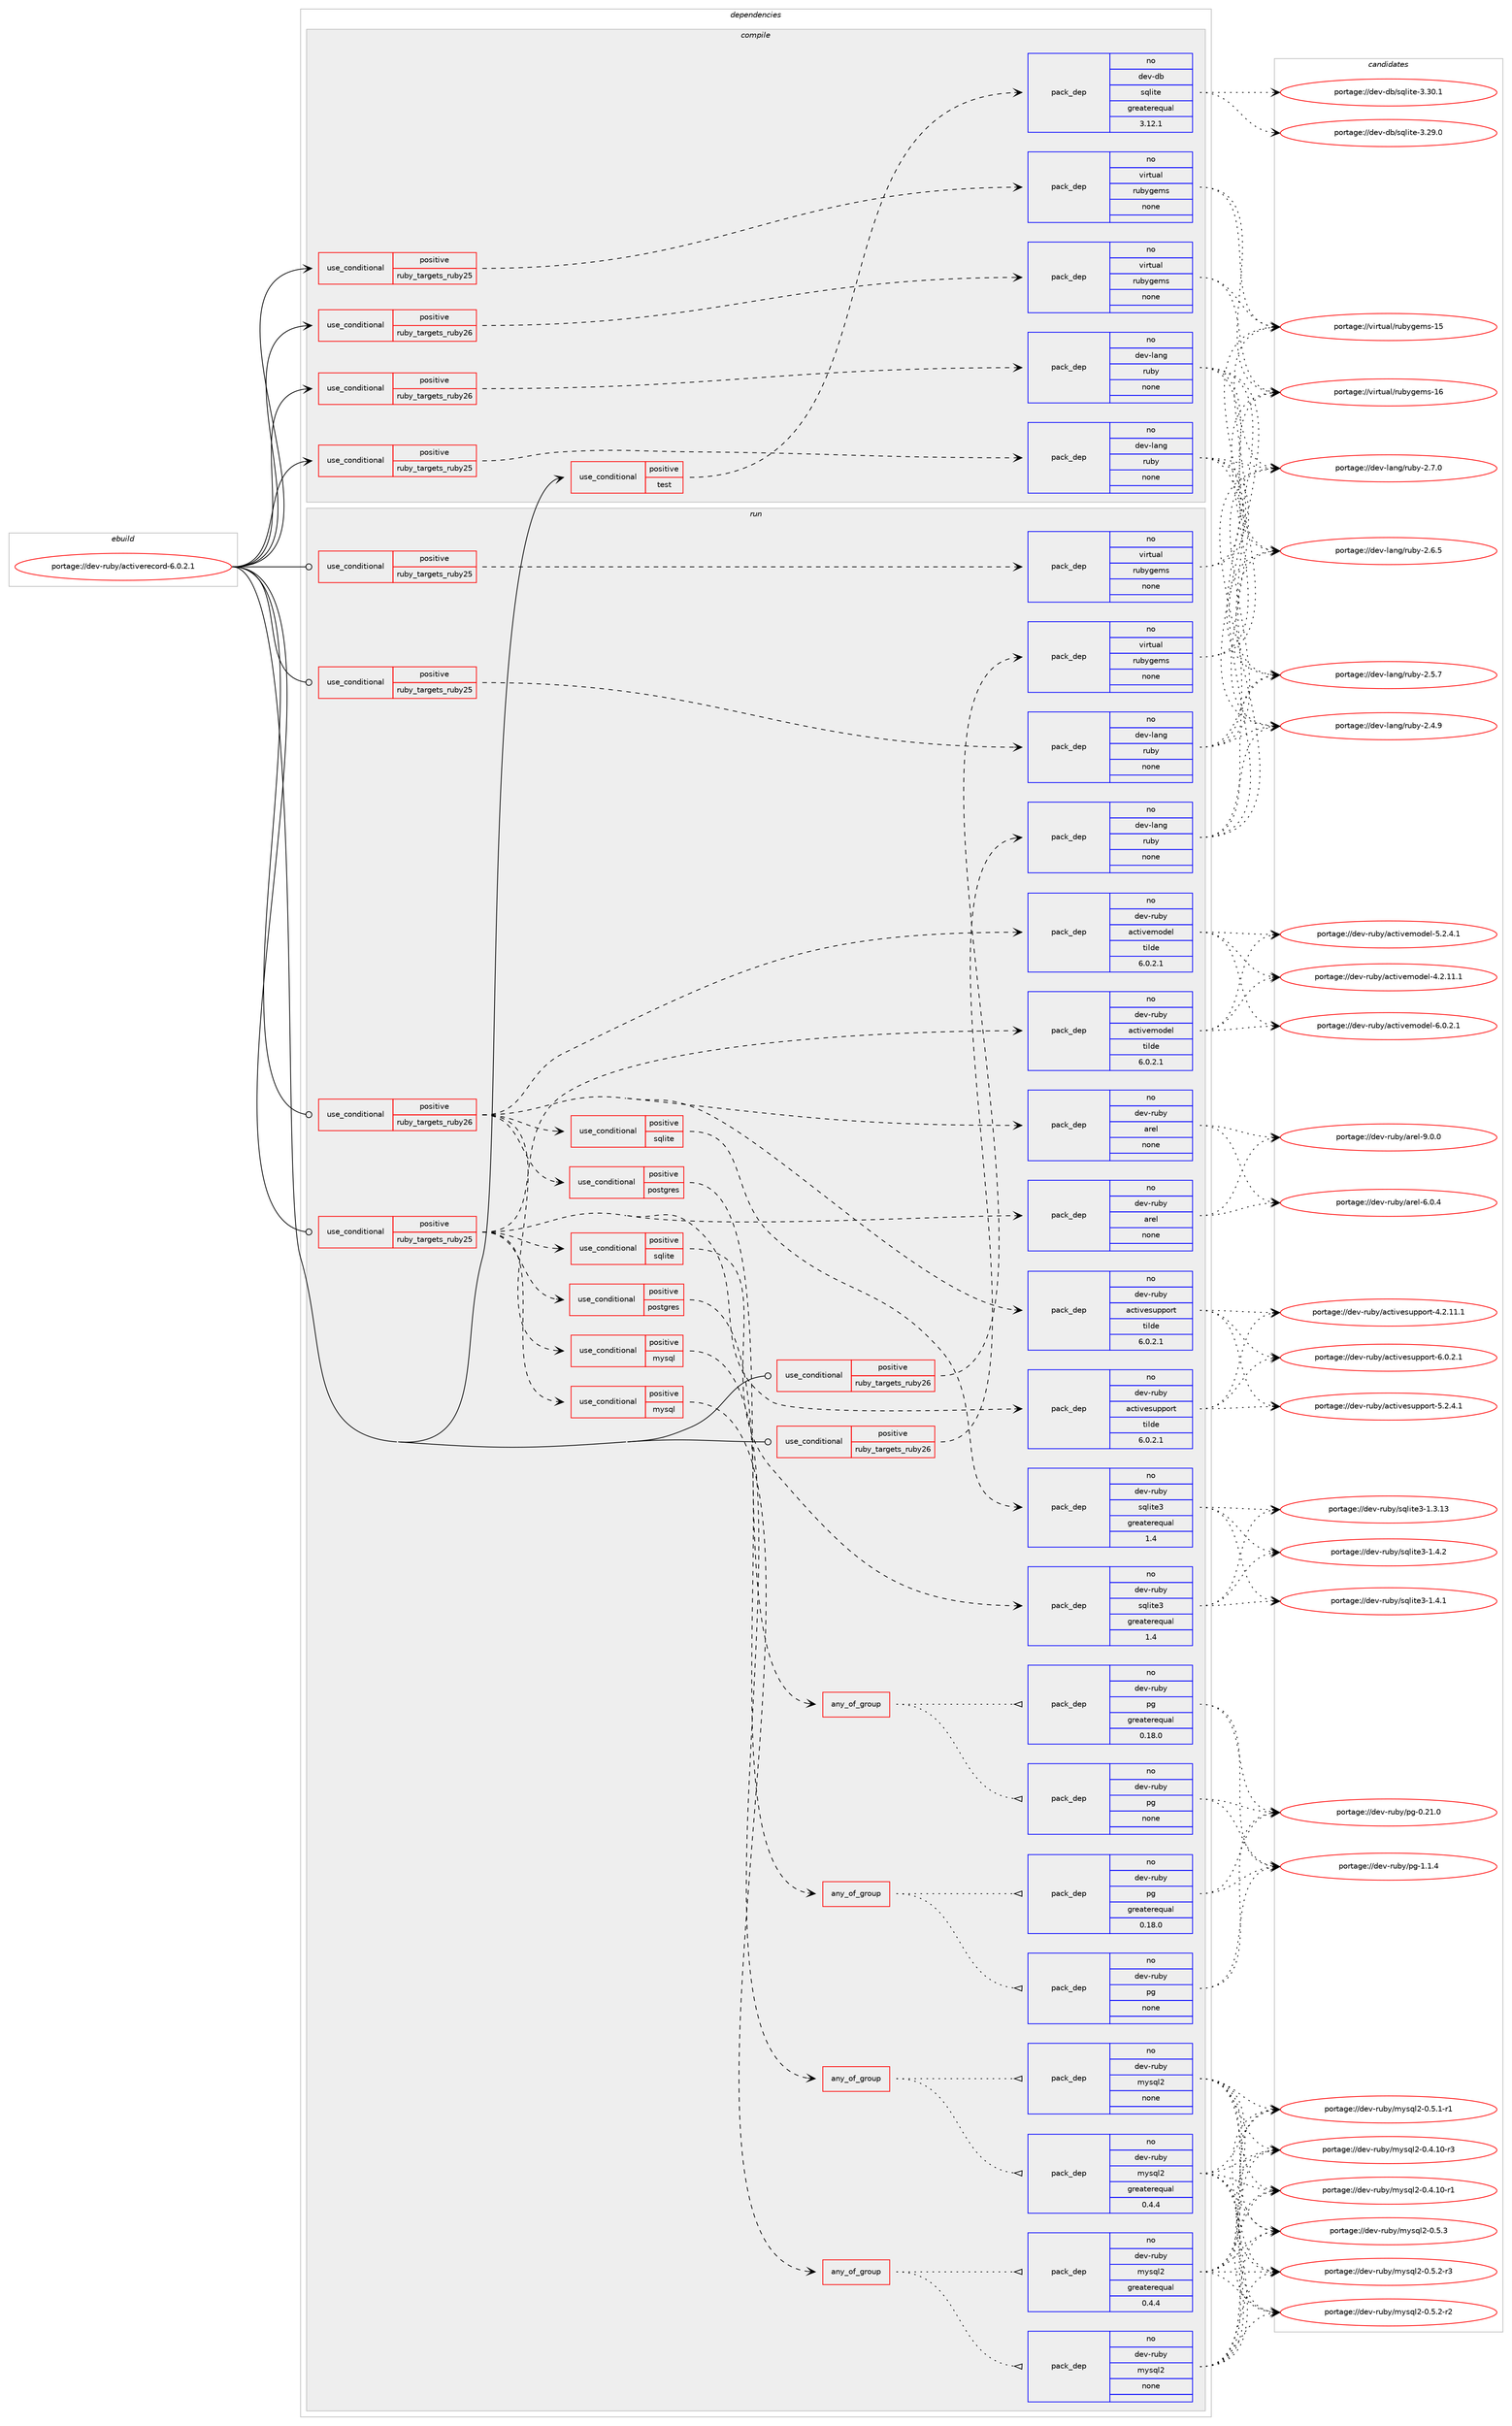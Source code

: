 digraph prolog {

# *************
# Graph options
# *************

newrank=true;
concentrate=true;
compound=true;
graph [rankdir=LR,fontname=Helvetica,fontsize=10,ranksep=1.5];#, ranksep=2.5, nodesep=0.2];
edge  [arrowhead=vee];
node  [fontname=Helvetica,fontsize=10];

# **********
# The ebuild
# **********

subgraph cluster_leftcol {
color=gray;
label=<<i>ebuild</i>>;
id [label="portage://dev-ruby/activerecord-6.0.2.1", color=red, width=4, href="../dev-ruby/activerecord-6.0.2.1.svg"];
}

# ****************
# The dependencies
# ****************

subgraph cluster_midcol {
color=gray;
label=<<i>dependencies</i>>;
subgraph cluster_compile {
fillcolor="#eeeeee";
style=filled;
label=<<i>compile</i>>;
subgraph cond94423 {
dependency370006 [label=<<TABLE BORDER="0" CELLBORDER="1" CELLSPACING="0" CELLPADDING="4"><TR><TD ROWSPAN="3" CELLPADDING="10">use_conditional</TD></TR><TR><TD>positive</TD></TR><TR><TD>ruby_targets_ruby25</TD></TR></TABLE>>, shape=none, color=red];
subgraph pack270750 {
dependency370007 [label=<<TABLE BORDER="0" CELLBORDER="1" CELLSPACING="0" CELLPADDING="4" WIDTH="220"><TR><TD ROWSPAN="6" CELLPADDING="30">pack_dep</TD></TR><TR><TD WIDTH="110">no</TD></TR><TR><TD>dev-lang</TD></TR><TR><TD>ruby</TD></TR><TR><TD>none</TD></TR><TR><TD></TD></TR></TABLE>>, shape=none, color=blue];
}
dependency370006:e -> dependency370007:w [weight=20,style="dashed",arrowhead="vee"];
}
id:e -> dependency370006:w [weight=20,style="solid",arrowhead="vee"];
subgraph cond94424 {
dependency370008 [label=<<TABLE BORDER="0" CELLBORDER="1" CELLSPACING="0" CELLPADDING="4"><TR><TD ROWSPAN="3" CELLPADDING="10">use_conditional</TD></TR><TR><TD>positive</TD></TR><TR><TD>ruby_targets_ruby25</TD></TR></TABLE>>, shape=none, color=red];
subgraph pack270751 {
dependency370009 [label=<<TABLE BORDER="0" CELLBORDER="1" CELLSPACING="0" CELLPADDING="4" WIDTH="220"><TR><TD ROWSPAN="6" CELLPADDING="30">pack_dep</TD></TR><TR><TD WIDTH="110">no</TD></TR><TR><TD>virtual</TD></TR><TR><TD>rubygems</TD></TR><TR><TD>none</TD></TR><TR><TD></TD></TR></TABLE>>, shape=none, color=blue];
}
dependency370008:e -> dependency370009:w [weight=20,style="dashed",arrowhead="vee"];
}
id:e -> dependency370008:w [weight=20,style="solid",arrowhead="vee"];
subgraph cond94425 {
dependency370010 [label=<<TABLE BORDER="0" CELLBORDER="1" CELLSPACING="0" CELLPADDING="4"><TR><TD ROWSPAN="3" CELLPADDING="10">use_conditional</TD></TR><TR><TD>positive</TD></TR><TR><TD>ruby_targets_ruby26</TD></TR></TABLE>>, shape=none, color=red];
subgraph pack270752 {
dependency370011 [label=<<TABLE BORDER="0" CELLBORDER="1" CELLSPACING="0" CELLPADDING="4" WIDTH="220"><TR><TD ROWSPAN="6" CELLPADDING="30">pack_dep</TD></TR><TR><TD WIDTH="110">no</TD></TR><TR><TD>dev-lang</TD></TR><TR><TD>ruby</TD></TR><TR><TD>none</TD></TR><TR><TD></TD></TR></TABLE>>, shape=none, color=blue];
}
dependency370010:e -> dependency370011:w [weight=20,style="dashed",arrowhead="vee"];
}
id:e -> dependency370010:w [weight=20,style="solid",arrowhead="vee"];
subgraph cond94426 {
dependency370012 [label=<<TABLE BORDER="0" CELLBORDER="1" CELLSPACING="0" CELLPADDING="4"><TR><TD ROWSPAN="3" CELLPADDING="10">use_conditional</TD></TR><TR><TD>positive</TD></TR><TR><TD>ruby_targets_ruby26</TD></TR></TABLE>>, shape=none, color=red];
subgraph pack270753 {
dependency370013 [label=<<TABLE BORDER="0" CELLBORDER="1" CELLSPACING="0" CELLPADDING="4" WIDTH="220"><TR><TD ROWSPAN="6" CELLPADDING="30">pack_dep</TD></TR><TR><TD WIDTH="110">no</TD></TR><TR><TD>virtual</TD></TR><TR><TD>rubygems</TD></TR><TR><TD>none</TD></TR><TR><TD></TD></TR></TABLE>>, shape=none, color=blue];
}
dependency370012:e -> dependency370013:w [weight=20,style="dashed",arrowhead="vee"];
}
id:e -> dependency370012:w [weight=20,style="solid",arrowhead="vee"];
subgraph cond94427 {
dependency370014 [label=<<TABLE BORDER="0" CELLBORDER="1" CELLSPACING="0" CELLPADDING="4"><TR><TD ROWSPAN="3" CELLPADDING="10">use_conditional</TD></TR><TR><TD>positive</TD></TR><TR><TD>test</TD></TR></TABLE>>, shape=none, color=red];
subgraph pack270754 {
dependency370015 [label=<<TABLE BORDER="0" CELLBORDER="1" CELLSPACING="0" CELLPADDING="4" WIDTH="220"><TR><TD ROWSPAN="6" CELLPADDING="30">pack_dep</TD></TR><TR><TD WIDTH="110">no</TD></TR><TR><TD>dev-db</TD></TR><TR><TD>sqlite</TD></TR><TR><TD>greaterequal</TD></TR><TR><TD>3.12.1</TD></TR></TABLE>>, shape=none, color=blue];
}
dependency370014:e -> dependency370015:w [weight=20,style="dashed",arrowhead="vee"];
}
id:e -> dependency370014:w [weight=20,style="solid",arrowhead="vee"];
}
subgraph cluster_compileandrun {
fillcolor="#eeeeee";
style=filled;
label=<<i>compile and run</i>>;
}
subgraph cluster_run {
fillcolor="#eeeeee";
style=filled;
label=<<i>run</i>>;
subgraph cond94428 {
dependency370016 [label=<<TABLE BORDER="0" CELLBORDER="1" CELLSPACING="0" CELLPADDING="4"><TR><TD ROWSPAN="3" CELLPADDING="10">use_conditional</TD></TR><TR><TD>positive</TD></TR><TR><TD>ruby_targets_ruby25</TD></TR></TABLE>>, shape=none, color=red];
subgraph pack270755 {
dependency370017 [label=<<TABLE BORDER="0" CELLBORDER="1" CELLSPACING="0" CELLPADDING="4" WIDTH="220"><TR><TD ROWSPAN="6" CELLPADDING="30">pack_dep</TD></TR><TR><TD WIDTH="110">no</TD></TR><TR><TD>dev-lang</TD></TR><TR><TD>ruby</TD></TR><TR><TD>none</TD></TR><TR><TD></TD></TR></TABLE>>, shape=none, color=blue];
}
dependency370016:e -> dependency370017:w [weight=20,style="dashed",arrowhead="vee"];
}
id:e -> dependency370016:w [weight=20,style="solid",arrowhead="odot"];
subgraph cond94429 {
dependency370018 [label=<<TABLE BORDER="0" CELLBORDER="1" CELLSPACING="0" CELLPADDING="4"><TR><TD ROWSPAN="3" CELLPADDING="10">use_conditional</TD></TR><TR><TD>positive</TD></TR><TR><TD>ruby_targets_ruby25</TD></TR></TABLE>>, shape=none, color=red];
subgraph pack270756 {
dependency370019 [label=<<TABLE BORDER="0" CELLBORDER="1" CELLSPACING="0" CELLPADDING="4" WIDTH="220"><TR><TD ROWSPAN="6" CELLPADDING="30">pack_dep</TD></TR><TR><TD WIDTH="110">no</TD></TR><TR><TD>dev-ruby</TD></TR><TR><TD>activesupport</TD></TR><TR><TD>tilde</TD></TR><TR><TD>6.0.2.1</TD></TR></TABLE>>, shape=none, color=blue];
}
dependency370018:e -> dependency370019:w [weight=20,style="dashed",arrowhead="vee"];
subgraph pack270757 {
dependency370020 [label=<<TABLE BORDER="0" CELLBORDER="1" CELLSPACING="0" CELLPADDING="4" WIDTH="220"><TR><TD ROWSPAN="6" CELLPADDING="30">pack_dep</TD></TR><TR><TD WIDTH="110">no</TD></TR><TR><TD>dev-ruby</TD></TR><TR><TD>activemodel</TD></TR><TR><TD>tilde</TD></TR><TR><TD>6.0.2.1</TD></TR></TABLE>>, shape=none, color=blue];
}
dependency370018:e -> dependency370020:w [weight=20,style="dashed",arrowhead="vee"];
subgraph pack270758 {
dependency370021 [label=<<TABLE BORDER="0" CELLBORDER="1" CELLSPACING="0" CELLPADDING="4" WIDTH="220"><TR><TD ROWSPAN="6" CELLPADDING="30">pack_dep</TD></TR><TR><TD WIDTH="110">no</TD></TR><TR><TD>dev-ruby</TD></TR><TR><TD>arel</TD></TR><TR><TD>none</TD></TR><TR><TD></TD></TR></TABLE>>, shape=none, color=blue];
}
dependency370018:e -> dependency370021:w [weight=20,style="dashed",arrowhead="vee"];
subgraph cond94430 {
dependency370022 [label=<<TABLE BORDER="0" CELLBORDER="1" CELLSPACING="0" CELLPADDING="4"><TR><TD ROWSPAN="3" CELLPADDING="10">use_conditional</TD></TR><TR><TD>positive</TD></TR><TR><TD>sqlite</TD></TR></TABLE>>, shape=none, color=red];
subgraph pack270759 {
dependency370023 [label=<<TABLE BORDER="0" CELLBORDER="1" CELLSPACING="0" CELLPADDING="4" WIDTH="220"><TR><TD ROWSPAN="6" CELLPADDING="30">pack_dep</TD></TR><TR><TD WIDTH="110">no</TD></TR><TR><TD>dev-ruby</TD></TR><TR><TD>sqlite3</TD></TR><TR><TD>greaterequal</TD></TR><TR><TD>1.4</TD></TR></TABLE>>, shape=none, color=blue];
}
dependency370022:e -> dependency370023:w [weight=20,style="dashed",arrowhead="vee"];
}
dependency370018:e -> dependency370022:w [weight=20,style="dashed",arrowhead="vee"];
subgraph cond94431 {
dependency370024 [label=<<TABLE BORDER="0" CELLBORDER="1" CELLSPACING="0" CELLPADDING="4"><TR><TD ROWSPAN="3" CELLPADDING="10">use_conditional</TD></TR><TR><TD>positive</TD></TR><TR><TD>mysql</TD></TR></TABLE>>, shape=none, color=red];
subgraph any4629 {
dependency370025 [label=<<TABLE BORDER="0" CELLBORDER="1" CELLSPACING="0" CELLPADDING="4"><TR><TD CELLPADDING="10">any_of_group</TD></TR></TABLE>>, shape=none, color=red];subgraph pack270760 {
dependency370026 [label=<<TABLE BORDER="0" CELLBORDER="1" CELLSPACING="0" CELLPADDING="4" WIDTH="220"><TR><TD ROWSPAN="6" CELLPADDING="30">pack_dep</TD></TR><TR><TD WIDTH="110">no</TD></TR><TR><TD>dev-ruby</TD></TR><TR><TD>mysql2</TD></TR><TR><TD>none</TD></TR><TR><TD></TD></TR></TABLE>>, shape=none, color=blue];
}
dependency370025:e -> dependency370026:w [weight=20,style="dotted",arrowhead="oinv"];
subgraph pack270761 {
dependency370027 [label=<<TABLE BORDER="0" CELLBORDER="1" CELLSPACING="0" CELLPADDING="4" WIDTH="220"><TR><TD ROWSPAN="6" CELLPADDING="30">pack_dep</TD></TR><TR><TD WIDTH="110">no</TD></TR><TR><TD>dev-ruby</TD></TR><TR><TD>mysql2</TD></TR><TR><TD>greaterequal</TD></TR><TR><TD>0.4.4</TD></TR></TABLE>>, shape=none, color=blue];
}
dependency370025:e -> dependency370027:w [weight=20,style="dotted",arrowhead="oinv"];
}
dependency370024:e -> dependency370025:w [weight=20,style="dashed",arrowhead="vee"];
}
dependency370018:e -> dependency370024:w [weight=20,style="dashed",arrowhead="vee"];
subgraph cond94432 {
dependency370028 [label=<<TABLE BORDER="0" CELLBORDER="1" CELLSPACING="0" CELLPADDING="4"><TR><TD ROWSPAN="3" CELLPADDING="10">use_conditional</TD></TR><TR><TD>positive</TD></TR><TR><TD>postgres</TD></TR></TABLE>>, shape=none, color=red];
subgraph any4630 {
dependency370029 [label=<<TABLE BORDER="0" CELLBORDER="1" CELLSPACING="0" CELLPADDING="4"><TR><TD CELLPADDING="10">any_of_group</TD></TR></TABLE>>, shape=none, color=red];subgraph pack270762 {
dependency370030 [label=<<TABLE BORDER="0" CELLBORDER="1" CELLSPACING="0" CELLPADDING="4" WIDTH="220"><TR><TD ROWSPAN="6" CELLPADDING="30">pack_dep</TD></TR><TR><TD WIDTH="110">no</TD></TR><TR><TD>dev-ruby</TD></TR><TR><TD>pg</TD></TR><TR><TD>none</TD></TR><TR><TD></TD></TR></TABLE>>, shape=none, color=blue];
}
dependency370029:e -> dependency370030:w [weight=20,style="dotted",arrowhead="oinv"];
subgraph pack270763 {
dependency370031 [label=<<TABLE BORDER="0" CELLBORDER="1" CELLSPACING="0" CELLPADDING="4" WIDTH="220"><TR><TD ROWSPAN="6" CELLPADDING="30">pack_dep</TD></TR><TR><TD WIDTH="110">no</TD></TR><TR><TD>dev-ruby</TD></TR><TR><TD>pg</TD></TR><TR><TD>greaterequal</TD></TR><TR><TD>0.18.0</TD></TR></TABLE>>, shape=none, color=blue];
}
dependency370029:e -> dependency370031:w [weight=20,style="dotted",arrowhead="oinv"];
}
dependency370028:e -> dependency370029:w [weight=20,style="dashed",arrowhead="vee"];
}
dependency370018:e -> dependency370028:w [weight=20,style="dashed",arrowhead="vee"];
}
id:e -> dependency370018:w [weight=20,style="solid",arrowhead="odot"];
subgraph cond94433 {
dependency370032 [label=<<TABLE BORDER="0" CELLBORDER="1" CELLSPACING="0" CELLPADDING="4"><TR><TD ROWSPAN="3" CELLPADDING="10">use_conditional</TD></TR><TR><TD>positive</TD></TR><TR><TD>ruby_targets_ruby25</TD></TR></TABLE>>, shape=none, color=red];
subgraph pack270764 {
dependency370033 [label=<<TABLE BORDER="0" CELLBORDER="1" CELLSPACING="0" CELLPADDING="4" WIDTH="220"><TR><TD ROWSPAN="6" CELLPADDING="30">pack_dep</TD></TR><TR><TD WIDTH="110">no</TD></TR><TR><TD>virtual</TD></TR><TR><TD>rubygems</TD></TR><TR><TD>none</TD></TR><TR><TD></TD></TR></TABLE>>, shape=none, color=blue];
}
dependency370032:e -> dependency370033:w [weight=20,style="dashed",arrowhead="vee"];
}
id:e -> dependency370032:w [weight=20,style="solid",arrowhead="odot"];
subgraph cond94434 {
dependency370034 [label=<<TABLE BORDER="0" CELLBORDER="1" CELLSPACING="0" CELLPADDING="4"><TR><TD ROWSPAN="3" CELLPADDING="10">use_conditional</TD></TR><TR><TD>positive</TD></TR><TR><TD>ruby_targets_ruby26</TD></TR></TABLE>>, shape=none, color=red];
subgraph pack270765 {
dependency370035 [label=<<TABLE BORDER="0" CELLBORDER="1" CELLSPACING="0" CELLPADDING="4" WIDTH="220"><TR><TD ROWSPAN="6" CELLPADDING="30">pack_dep</TD></TR><TR><TD WIDTH="110">no</TD></TR><TR><TD>dev-lang</TD></TR><TR><TD>ruby</TD></TR><TR><TD>none</TD></TR><TR><TD></TD></TR></TABLE>>, shape=none, color=blue];
}
dependency370034:e -> dependency370035:w [weight=20,style="dashed",arrowhead="vee"];
}
id:e -> dependency370034:w [weight=20,style="solid",arrowhead="odot"];
subgraph cond94435 {
dependency370036 [label=<<TABLE BORDER="0" CELLBORDER="1" CELLSPACING="0" CELLPADDING="4"><TR><TD ROWSPAN="3" CELLPADDING="10">use_conditional</TD></TR><TR><TD>positive</TD></TR><TR><TD>ruby_targets_ruby26</TD></TR></TABLE>>, shape=none, color=red];
subgraph pack270766 {
dependency370037 [label=<<TABLE BORDER="0" CELLBORDER="1" CELLSPACING="0" CELLPADDING="4" WIDTH="220"><TR><TD ROWSPAN="6" CELLPADDING="30">pack_dep</TD></TR><TR><TD WIDTH="110">no</TD></TR><TR><TD>dev-ruby</TD></TR><TR><TD>activesupport</TD></TR><TR><TD>tilde</TD></TR><TR><TD>6.0.2.1</TD></TR></TABLE>>, shape=none, color=blue];
}
dependency370036:e -> dependency370037:w [weight=20,style="dashed",arrowhead="vee"];
subgraph pack270767 {
dependency370038 [label=<<TABLE BORDER="0" CELLBORDER="1" CELLSPACING="0" CELLPADDING="4" WIDTH="220"><TR><TD ROWSPAN="6" CELLPADDING="30">pack_dep</TD></TR><TR><TD WIDTH="110">no</TD></TR><TR><TD>dev-ruby</TD></TR><TR><TD>activemodel</TD></TR><TR><TD>tilde</TD></TR><TR><TD>6.0.2.1</TD></TR></TABLE>>, shape=none, color=blue];
}
dependency370036:e -> dependency370038:w [weight=20,style="dashed",arrowhead="vee"];
subgraph pack270768 {
dependency370039 [label=<<TABLE BORDER="0" CELLBORDER="1" CELLSPACING="0" CELLPADDING="4" WIDTH="220"><TR><TD ROWSPAN="6" CELLPADDING="30">pack_dep</TD></TR><TR><TD WIDTH="110">no</TD></TR><TR><TD>dev-ruby</TD></TR><TR><TD>arel</TD></TR><TR><TD>none</TD></TR><TR><TD></TD></TR></TABLE>>, shape=none, color=blue];
}
dependency370036:e -> dependency370039:w [weight=20,style="dashed",arrowhead="vee"];
subgraph cond94436 {
dependency370040 [label=<<TABLE BORDER="0" CELLBORDER="1" CELLSPACING="0" CELLPADDING="4"><TR><TD ROWSPAN="3" CELLPADDING="10">use_conditional</TD></TR><TR><TD>positive</TD></TR><TR><TD>sqlite</TD></TR></TABLE>>, shape=none, color=red];
subgraph pack270769 {
dependency370041 [label=<<TABLE BORDER="0" CELLBORDER="1" CELLSPACING="0" CELLPADDING="4" WIDTH="220"><TR><TD ROWSPAN="6" CELLPADDING="30">pack_dep</TD></TR><TR><TD WIDTH="110">no</TD></TR><TR><TD>dev-ruby</TD></TR><TR><TD>sqlite3</TD></TR><TR><TD>greaterequal</TD></TR><TR><TD>1.4</TD></TR></TABLE>>, shape=none, color=blue];
}
dependency370040:e -> dependency370041:w [weight=20,style="dashed",arrowhead="vee"];
}
dependency370036:e -> dependency370040:w [weight=20,style="dashed",arrowhead="vee"];
subgraph cond94437 {
dependency370042 [label=<<TABLE BORDER="0" CELLBORDER="1" CELLSPACING="0" CELLPADDING="4"><TR><TD ROWSPAN="3" CELLPADDING="10">use_conditional</TD></TR><TR><TD>positive</TD></TR><TR><TD>mysql</TD></TR></TABLE>>, shape=none, color=red];
subgraph any4631 {
dependency370043 [label=<<TABLE BORDER="0" CELLBORDER="1" CELLSPACING="0" CELLPADDING="4"><TR><TD CELLPADDING="10">any_of_group</TD></TR></TABLE>>, shape=none, color=red];subgraph pack270770 {
dependency370044 [label=<<TABLE BORDER="0" CELLBORDER="1" CELLSPACING="0" CELLPADDING="4" WIDTH="220"><TR><TD ROWSPAN="6" CELLPADDING="30">pack_dep</TD></TR><TR><TD WIDTH="110">no</TD></TR><TR><TD>dev-ruby</TD></TR><TR><TD>mysql2</TD></TR><TR><TD>none</TD></TR><TR><TD></TD></TR></TABLE>>, shape=none, color=blue];
}
dependency370043:e -> dependency370044:w [weight=20,style="dotted",arrowhead="oinv"];
subgraph pack270771 {
dependency370045 [label=<<TABLE BORDER="0" CELLBORDER="1" CELLSPACING="0" CELLPADDING="4" WIDTH="220"><TR><TD ROWSPAN="6" CELLPADDING="30">pack_dep</TD></TR><TR><TD WIDTH="110">no</TD></TR><TR><TD>dev-ruby</TD></TR><TR><TD>mysql2</TD></TR><TR><TD>greaterequal</TD></TR><TR><TD>0.4.4</TD></TR></TABLE>>, shape=none, color=blue];
}
dependency370043:e -> dependency370045:w [weight=20,style="dotted",arrowhead="oinv"];
}
dependency370042:e -> dependency370043:w [weight=20,style="dashed",arrowhead="vee"];
}
dependency370036:e -> dependency370042:w [weight=20,style="dashed",arrowhead="vee"];
subgraph cond94438 {
dependency370046 [label=<<TABLE BORDER="0" CELLBORDER="1" CELLSPACING="0" CELLPADDING="4"><TR><TD ROWSPAN="3" CELLPADDING="10">use_conditional</TD></TR><TR><TD>positive</TD></TR><TR><TD>postgres</TD></TR></TABLE>>, shape=none, color=red];
subgraph any4632 {
dependency370047 [label=<<TABLE BORDER="0" CELLBORDER="1" CELLSPACING="0" CELLPADDING="4"><TR><TD CELLPADDING="10">any_of_group</TD></TR></TABLE>>, shape=none, color=red];subgraph pack270772 {
dependency370048 [label=<<TABLE BORDER="0" CELLBORDER="1" CELLSPACING="0" CELLPADDING="4" WIDTH="220"><TR><TD ROWSPAN="6" CELLPADDING="30">pack_dep</TD></TR><TR><TD WIDTH="110">no</TD></TR><TR><TD>dev-ruby</TD></TR><TR><TD>pg</TD></TR><TR><TD>none</TD></TR><TR><TD></TD></TR></TABLE>>, shape=none, color=blue];
}
dependency370047:e -> dependency370048:w [weight=20,style="dotted",arrowhead="oinv"];
subgraph pack270773 {
dependency370049 [label=<<TABLE BORDER="0" CELLBORDER="1" CELLSPACING="0" CELLPADDING="4" WIDTH="220"><TR><TD ROWSPAN="6" CELLPADDING="30">pack_dep</TD></TR><TR><TD WIDTH="110">no</TD></TR><TR><TD>dev-ruby</TD></TR><TR><TD>pg</TD></TR><TR><TD>greaterequal</TD></TR><TR><TD>0.18.0</TD></TR></TABLE>>, shape=none, color=blue];
}
dependency370047:e -> dependency370049:w [weight=20,style="dotted",arrowhead="oinv"];
}
dependency370046:e -> dependency370047:w [weight=20,style="dashed",arrowhead="vee"];
}
dependency370036:e -> dependency370046:w [weight=20,style="dashed",arrowhead="vee"];
}
id:e -> dependency370036:w [weight=20,style="solid",arrowhead="odot"];
subgraph cond94439 {
dependency370050 [label=<<TABLE BORDER="0" CELLBORDER="1" CELLSPACING="0" CELLPADDING="4"><TR><TD ROWSPAN="3" CELLPADDING="10">use_conditional</TD></TR><TR><TD>positive</TD></TR><TR><TD>ruby_targets_ruby26</TD></TR></TABLE>>, shape=none, color=red];
subgraph pack270774 {
dependency370051 [label=<<TABLE BORDER="0" CELLBORDER="1" CELLSPACING="0" CELLPADDING="4" WIDTH="220"><TR><TD ROWSPAN="6" CELLPADDING="30">pack_dep</TD></TR><TR><TD WIDTH="110">no</TD></TR><TR><TD>virtual</TD></TR><TR><TD>rubygems</TD></TR><TR><TD>none</TD></TR><TR><TD></TD></TR></TABLE>>, shape=none, color=blue];
}
dependency370050:e -> dependency370051:w [weight=20,style="dashed",arrowhead="vee"];
}
id:e -> dependency370050:w [weight=20,style="solid",arrowhead="odot"];
}
}

# **************
# The candidates
# **************

subgraph cluster_choices {
rank=same;
color=gray;
label=<<i>candidates</i>>;

subgraph choice270750 {
color=black;
nodesep=1;
choice10010111845108971101034711411798121455046554648 [label="portage://dev-lang/ruby-2.7.0", color=red, width=4,href="../dev-lang/ruby-2.7.0.svg"];
choice10010111845108971101034711411798121455046544653 [label="portage://dev-lang/ruby-2.6.5", color=red, width=4,href="../dev-lang/ruby-2.6.5.svg"];
choice10010111845108971101034711411798121455046534655 [label="portage://dev-lang/ruby-2.5.7", color=red, width=4,href="../dev-lang/ruby-2.5.7.svg"];
choice10010111845108971101034711411798121455046524657 [label="portage://dev-lang/ruby-2.4.9", color=red, width=4,href="../dev-lang/ruby-2.4.9.svg"];
dependency370007:e -> choice10010111845108971101034711411798121455046554648:w [style=dotted,weight="100"];
dependency370007:e -> choice10010111845108971101034711411798121455046544653:w [style=dotted,weight="100"];
dependency370007:e -> choice10010111845108971101034711411798121455046534655:w [style=dotted,weight="100"];
dependency370007:e -> choice10010111845108971101034711411798121455046524657:w [style=dotted,weight="100"];
}
subgraph choice270751 {
color=black;
nodesep=1;
choice118105114116117971084711411798121103101109115454954 [label="portage://virtual/rubygems-16", color=red, width=4,href="../virtual/rubygems-16.svg"];
choice118105114116117971084711411798121103101109115454953 [label="portage://virtual/rubygems-15", color=red, width=4,href="../virtual/rubygems-15.svg"];
dependency370009:e -> choice118105114116117971084711411798121103101109115454954:w [style=dotted,weight="100"];
dependency370009:e -> choice118105114116117971084711411798121103101109115454953:w [style=dotted,weight="100"];
}
subgraph choice270752 {
color=black;
nodesep=1;
choice10010111845108971101034711411798121455046554648 [label="portage://dev-lang/ruby-2.7.0", color=red, width=4,href="../dev-lang/ruby-2.7.0.svg"];
choice10010111845108971101034711411798121455046544653 [label="portage://dev-lang/ruby-2.6.5", color=red, width=4,href="../dev-lang/ruby-2.6.5.svg"];
choice10010111845108971101034711411798121455046534655 [label="portage://dev-lang/ruby-2.5.7", color=red, width=4,href="../dev-lang/ruby-2.5.7.svg"];
choice10010111845108971101034711411798121455046524657 [label="portage://dev-lang/ruby-2.4.9", color=red, width=4,href="../dev-lang/ruby-2.4.9.svg"];
dependency370011:e -> choice10010111845108971101034711411798121455046554648:w [style=dotted,weight="100"];
dependency370011:e -> choice10010111845108971101034711411798121455046544653:w [style=dotted,weight="100"];
dependency370011:e -> choice10010111845108971101034711411798121455046534655:w [style=dotted,weight="100"];
dependency370011:e -> choice10010111845108971101034711411798121455046524657:w [style=dotted,weight="100"];
}
subgraph choice270753 {
color=black;
nodesep=1;
choice118105114116117971084711411798121103101109115454954 [label="portage://virtual/rubygems-16", color=red, width=4,href="../virtual/rubygems-16.svg"];
choice118105114116117971084711411798121103101109115454953 [label="portage://virtual/rubygems-15", color=red, width=4,href="../virtual/rubygems-15.svg"];
dependency370013:e -> choice118105114116117971084711411798121103101109115454954:w [style=dotted,weight="100"];
dependency370013:e -> choice118105114116117971084711411798121103101109115454953:w [style=dotted,weight="100"];
}
subgraph choice270754 {
color=black;
nodesep=1;
choice10010111845100984711511310810511610145514651484649 [label="portage://dev-db/sqlite-3.30.1", color=red, width=4,href="../dev-db/sqlite-3.30.1.svg"];
choice10010111845100984711511310810511610145514650574648 [label="portage://dev-db/sqlite-3.29.0", color=red, width=4,href="../dev-db/sqlite-3.29.0.svg"];
dependency370015:e -> choice10010111845100984711511310810511610145514651484649:w [style=dotted,weight="100"];
dependency370015:e -> choice10010111845100984711511310810511610145514650574648:w [style=dotted,weight="100"];
}
subgraph choice270755 {
color=black;
nodesep=1;
choice10010111845108971101034711411798121455046554648 [label="portage://dev-lang/ruby-2.7.0", color=red, width=4,href="../dev-lang/ruby-2.7.0.svg"];
choice10010111845108971101034711411798121455046544653 [label="portage://dev-lang/ruby-2.6.5", color=red, width=4,href="../dev-lang/ruby-2.6.5.svg"];
choice10010111845108971101034711411798121455046534655 [label="portage://dev-lang/ruby-2.5.7", color=red, width=4,href="../dev-lang/ruby-2.5.7.svg"];
choice10010111845108971101034711411798121455046524657 [label="portage://dev-lang/ruby-2.4.9", color=red, width=4,href="../dev-lang/ruby-2.4.9.svg"];
dependency370017:e -> choice10010111845108971101034711411798121455046554648:w [style=dotted,weight="100"];
dependency370017:e -> choice10010111845108971101034711411798121455046544653:w [style=dotted,weight="100"];
dependency370017:e -> choice10010111845108971101034711411798121455046534655:w [style=dotted,weight="100"];
dependency370017:e -> choice10010111845108971101034711411798121455046524657:w [style=dotted,weight="100"];
}
subgraph choice270756 {
color=black;
nodesep=1;
choice10010111845114117981214797991161051181011151171121121111141164554464846504649 [label="portage://dev-ruby/activesupport-6.0.2.1", color=red, width=4,href="../dev-ruby/activesupport-6.0.2.1.svg"];
choice10010111845114117981214797991161051181011151171121121111141164553465046524649 [label="portage://dev-ruby/activesupport-5.2.4.1", color=red, width=4,href="../dev-ruby/activesupport-5.2.4.1.svg"];
choice1001011184511411798121479799116105118101115117112112111114116455246504649494649 [label="portage://dev-ruby/activesupport-4.2.11.1", color=red, width=4,href="../dev-ruby/activesupport-4.2.11.1.svg"];
dependency370019:e -> choice10010111845114117981214797991161051181011151171121121111141164554464846504649:w [style=dotted,weight="100"];
dependency370019:e -> choice10010111845114117981214797991161051181011151171121121111141164553465046524649:w [style=dotted,weight="100"];
dependency370019:e -> choice1001011184511411798121479799116105118101115117112112111114116455246504649494649:w [style=dotted,weight="100"];
}
subgraph choice270757 {
color=black;
nodesep=1;
choice10010111845114117981214797991161051181011091111001011084554464846504649 [label="portage://dev-ruby/activemodel-6.0.2.1", color=red, width=4,href="../dev-ruby/activemodel-6.0.2.1.svg"];
choice10010111845114117981214797991161051181011091111001011084553465046524649 [label="portage://dev-ruby/activemodel-5.2.4.1", color=red, width=4,href="../dev-ruby/activemodel-5.2.4.1.svg"];
choice1001011184511411798121479799116105118101109111100101108455246504649494649 [label="portage://dev-ruby/activemodel-4.2.11.1", color=red, width=4,href="../dev-ruby/activemodel-4.2.11.1.svg"];
dependency370020:e -> choice10010111845114117981214797991161051181011091111001011084554464846504649:w [style=dotted,weight="100"];
dependency370020:e -> choice10010111845114117981214797991161051181011091111001011084553465046524649:w [style=dotted,weight="100"];
dependency370020:e -> choice1001011184511411798121479799116105118101109111100101108455246504649494649:w [style=dotted,weight="100"];
}
subgraph choice270758 {
color=black;
nodesep=1;
choice10010111845114117981214797114101108455746484648 [label="portage://dev-ruby/arel-9.0.0", color=red, width=4,href="../dev-ruby/arel-9.0.0.svg"];
choice10010111845114117981214797114101108455446484652 [label="portage://dev-ruby/arel-6.0.4", color=red, width=4,href="../dev-ruby/arel-6.0.4.svg"];
dependency370021:e -> choice10010111845114117981214797114101108455746484648:w [style=dotted,weight="100"];
dependency370021:e -> choice10010111845114117981214797114101108455446484652:w [style=dotted,weight="100"];
}
subgraph choice270759 {
color=black;
nodesep=1;
choice10010111845114117981214711511310810511610151454946524650 [label="portage://dev-ruby/sqlite3-1.4.2", color=red, width=4,href="../dev-ruby/sqlite3-1.4.2.svg"];
choice10010111845114117981214711511310810511610151454946524649 [label="portage://dev-ruby/sqlite3-1.4.1", color=red, width=4,href="../dev-ruby/sqlite3-1.4.1.svg"];
choice1001011184511411798121471151131081051161015145494651464951 [label="portage://dev-ruby/sqlite3-1.3.13", color=red, width=4,href="../dev-ruby/sqlite3-1.3.13.svg"];
dependency370023:e -> choice10010111845114117981214711511310810511610151454946524650:w [style=dotted,weight="100"];
dependency370023:e -> choice10010111845114117981214711511310810511610151454946524649:w [style=dotted,weight="100"];
dependency370023:e -> choice1001011184511411798121471151131081051161015145494651464951:w [style=dotted,weight="100"];
}
subgraph choice270760 {
color=black;
nodesep=1;
choice10010111845114117981214710912111511310850454846534651 [label="portage://dev-ruby/mysql2-0.5.3", color=red, width=4,href="../dev-ruby/mysql2-0.5.3.svg"];
choice100101118451141179812147109121115113108504548465346504511451 [label="portage://dev-ruby/mysql2-0.5.2-r3", color=red, width=4,href="../dev-ruby/mysql2-0.5.2-r3.svg"];
choice100101118451141179812147109121115113108504548465346504511450 [label="portage://dev-ruby/mysql2-0.5.2-r2", color=red, width=4,href="../dev-ruby/mysql2-0.5.2-r2.svg"];
choice100101118451141179812147109121115113108504548465346494511449 [label="portage://dev-ruby/mysql2-0.5.1-r1", color=red, width=4,href="../dev-ruby/mysql2-0.5.1-r1.svg"];
choice10010111845114117981214710912111511310850454846524649484511451 [label="portage://dev-ruby/mysql2-0.4.10-r3", color=red, width=4,href="../dev-ruby/mysql2-0.4.10-r3.svg"];
choice10010111845114117981214710912111511310850454846524649484511449 [label="portage://dev-ruby/mysql2-0.4.10-r1", color=red, width=4,href="../dev-ruby/mysql2-0.4.10-r1.svg"];
dependency370026:e -> choice10010111845114117981214710912111511310850454846534651:w [style=dotted,weight="100"];
dependency370026:e -> choice100101118451141179812147109121115113108504548465346504511451:w [style=dotted,weight="100"];
dependency370026:e -> choice100101118451141179812147109121115113108504548465346504511450:w [style=dotted,weight="100"];
dependency370026:e -> choice100101118451141179812147109121115113108504548465346494511449:w [style=dotted,weight="100"];
dependency370026:e -> choice10010111845114117981214710912111511310850454846524649484511451:w [style=dotted,weight="100"];
dependency370026:e -> choice10010111845114117981214710912111511310850454846524649484511449:w [style=dotted,weight="100"];
}
subgraph choice270761 {
color=black;
nodesep=1;
choice10010111845114117981214710912111511310850454846534651 [label="portage://dev-ruby/mysql2-0.5.3", color=red, width=4,href="../dev-ruby/mysql2-0.5.3.svg"];
choice100101118451141179812147109121115113108504548465346504511451 [label="portage://dev-ruby/mysql2-0.5.2-r3", color=red, width=4,href="../dev-ruby/mysql2-0.5.2-r3.svg"];
choice100101118451141179812147109121115113108504548465346504511450 [label="portage://dev-ruby/mysql2-0.5.2-r2", color=red, width=4,href="../dev-ruby/mysql2-0.5.2-r2.svg"];
choice100101118451141179812147109121115113108504548465346494511449 [label="portage://dev-ruby/mysql2-0.5.1-r1", color=red, width=4,href="../dev-ruby/mysql2-0.5.1-r1.svg"];
choice10010111845114117981214710912111511310850454846524649484511451 [label="portage://dev-ruby/mysql2-0.4.10-r3", color=red, width=4,href="../dev-ruby/mysql2-0.4.10-r3.svg"];
choice10010111845114117981214710912111511310850454846524649484511449 [label="portage://dev-ruby/mysql2-0.4.10-r1", color=red, width=4,href="../dev-ruby/mysql2-0.4.10-r1.svg"];
dependency370027:e -> choice10010111845114117981214710912111511310850454846534651:w [style=dotted,weight="100"];
dependency370027:e -> choice100101118451141179812147109121115113108504548465346504511451:w [style=dotted,weight="100"];
dependency370027:e -> choice100101118451141179812147109121115113108504548465346504511450:w [style=dotted,weight="100"];
dependency370027:e -> choice100101118451141179812147109121115113108504548465346494511449:w [style=dotted,weight="100"];
dependency370027:e -> choice10010111845114117981214710912111511310850454846524649484511451:w [style=dotted,weight="100"];
dependency370027:e -> choice10010111845114117981214710912111511310850454846524649484511449:w [style=dotted,weight="100"];
}
subgraph choice270762 {
color=black;
nodesep=1;
choice100101118451141179812147112103454946494652 [label="portage://dev-ruby/pg-1.1.4", color=red, width=4,href="../dev-ruby/pg-1.1.4.svg"];
choice10010111845114117981214711210345484650494648 [label="portage://dev-ruby/pg-0.21.0", color=red, width=4,href="../dev-ruby/pg-0.21.0.svg"];
dependency370030:e -> choice100101118451141179812147112103454946494652:w [style=dotted,weight="100"];
dependency370030:e -> choice10010111845114117981214711210345484650494648:w [style=dotted,weight="100"];
}
subgraph choice270763 {
color=black;
nodesep=1;
choice100101118451141179812147112103454946494652 [label="portage://dev-ruby/pg-1.1.4", color=red, width=4,href="../dev-ruby/pg-1.1.4.svg"];
choice10010111845114117981214711210345484650494648 [label="portage://dev-ruby/pg-0.21.0", color=red, width=4,href="../dev-ruby/pg-0.21.0.svg"];
dependency370031:e -> choice100101118451141179812147112103454946494652:w [style=dotted,weight="100"];
dependency370031:e -> choice10010111845114117981214711210345484650494648:w [style=dotted,weight="100"];
}
subgraph choice270764 {
color=black;
nodesep=1;
choice118105114116117971084711411798121103101109115454954 [label="portage://virtual/rubygems-16", color=red, width=4,href="../virtual/rubygems-16.svg"];
choice118105114116117971084711411798121103101109115454953 [label="portage://virtual/rubygems-15", color=red, width=4,href="../virtual/rubygems-15.svg"];
dependency370033:e -> choice118105114116117971084711411798121103101109115454954:w [style=dotted,weight="100"];
dependency370033:e -> choice118105114116117971084711411798121103101109115454953:w [style=dotted,weight="100"];
}
subgraph choice270765 {
color=black;
nodesep=1;
choice10010111845108971101034711411798121455046554648 [label="portage://dev-lang/ruby-2.7.0", color=red, width=4,href="../dev-lang/ruby-2.7.0.svg"];
choice10010111845108971101034711411798121455046544653 [label="portage://dev-lang/ruby-2.6.5", color=red, width=4,href="../dev-lang/ruby-2.6.5.svg"];
choice10010111845108971101034711411798121455046534655 [label="portage://dev-lang/ruby-2.5.7", color=red, width=4,href="../dev-lang/ruby-2.5.7.svg"];
choice10010111845108971101034711411798121455046524657 [label="portage://dev-lang/ruby-2.4.9", color=red, width=4,href="../dev-lang/ruby-2.4.9.svg"];
dependency370035:e -> choice10010111845108971101034711411798121455046554648:w [style=dotted,weight="100"];
dependency370035:e -> choice10010111845108971101034711411798121455046544653:w [style=dotted,weight="100"];
dependency370035:e -> choice10010111845108971101034711411798121455046534655:w [style=dotted,weight="100"];
dependency370035:e -> choice10010111845108971101034711411798121455046524657:w [style=dotted,weight="100"];
}
subgraph choice270766 {
color=black;
nodesep=1;
choice10010111845114117981214797991161051181011151171121121111141164554464846504649 [label="portage://dev-ruby/activesupport-6.0.2.1", color=red, width=4,href="../dev-ruby/activesupport-6.0.2.1.svg"];
choice10010111845114117981214797991161051181011151171121121111141164553465046524649 [label="portage://dev-ruby/activesupport-5.2.4.1", color=red, width=4,href="../dev-ruby/activesupport-5.2.4.1.svg"];
choice1001011184511411798121479799116105118101115117112112111114116455246504649494649 [label="portage://dev-ruby/activesupport-4.2.11.1", color=red, width=4,href="../dev-ruby/activesupport-4.2.11.1.svg"];
dependency370037:e -> choice10010111845114117981214797991161051181011151171121121111141164554464846504649:w [style=dotted,weight="100"];
dependency370037:e -> choice10010111845114117981214797991161051181011151171121121111141164553465046524649:w [style=dotted,weight="100"];
dependency370037:e -> choice1001011184511411798121479799116105118101115117112112111114116455246504649494649:w [style=dotted,weight="100"];
}
subgraph choice270767 {
color=black;
nodesep=1;
choice10010111845114117981214797991161051181011091111001011084554464846504649 [label="portage://dev-ruby/activemodel-6.0.2.1", color=red, width=4,href="../dev-ruby/activemodel-6.0.2.1.svg"];
choice10010111845114117981214797991161051181011091111001011084553465046524649 [label="portage://dev-ruby/activemodel-5.2.4.1", color=red, width=4,href="../dev-ruby/activemodel-5.2.4.1.svg"];
choice1001011184511411798121479799116105118101109111100101108455246504649494649 [label="portage://dev-ruby/activemodel-4.2.11.1", color=red, width=4,href="../dev-ruby/activemodel-4.2.11.1.svg"];
dependency370038:e -> choice10010111845114117981214797991161051181011091111001011084554464846504649:w [style=dotted,weight="100"];
dependency370038:e -> choice10010111845114117981214797991161051181011091111001011084553465046524649:w [style=dotted,weight="100"];
dependency370038:e -> choice1001011184511411798121479799116105118101109111100101108455246504649494649:w [style=dotted,weight="100"];
}
subgraph choice270768 {
color=black;
nodesep=1;
choice10010111845114117981214797114101108455746484648 [label="portage://dev-ruby/arel-9.0.0", color=red, width=4,href="../dev-ruby/arel-9.0.0.svg"];
choice10010111845114117981214797114101108455446484652 [label="portage://dev-ruby/arel-6.0.4", color=red, width=4,href="../dev-ruby/arel-6.0.4.svg"];
dependency370039:e -> choice10010111845114117981214797114101108455746484648:w [style=dotted,weight="100"];
dependency370039:e -> choice10010111845114117981214797114101108455446484652:w [style=dotted,weight="100"];
}
subgraph choice270769 {
color=black;
nodesep=1;
choice10010111845114117981214711511310810511610151454946524650 [label="portage://dev-ruby/sqlite3-1.4.2", color=red, width=4,href="../dev-ruby/sqlite3-1.4.2.svg"];
choice10010111845114117981214711511310810511610151454946524649 [label="portage://dev-ruby/sqlite3-1.4.1", color=red, width=4,href="../dev-ruby/sqlite3-1.4.1.svg"];
choice1001011184511411798121471151131081051161015145494651464951 [label="portage://dev-ruby/sqlite3-1.3.13", color=red, width=4,href="../dev-ruby/sqlite3-1.3.13.svg"];
dependency370041:e -> choice10010111845114117981214711511310810511610151454946524650:w [style=dotted,weight="100"];
dependency370041:e -> choice10010111845114117981214711511310810511610151454946524649:w [style=dotted,weight="100"];
dependency370041:e -> choice1001011184511411798121471151131081051161015145494651464951:w [style=dotted,weight="100"];
}
subgraph choice270770 {
color=black;
nodesep=1;
choice10010111845114117981214710912111511310850454846534651 [label="portage://dev-ruby/mysql2-0.5.3", color=red, width=4,href="../dev-ruby/mysql2-0.5.3.svg"];
choice100101118451141179812147109121115113108504548465346504511451 [label="portage://dev-ruby/mysql2-0.5.2-r3", color=red, width=4,href="../dev-ruby/mysql2-0.5.2-r3.svg"];
choice100101118451141179812147109121115113108504548465346504511450 [label="portage://dev-ruby/mysql2-0.5.2-r2", color=red, width=4,href="../dev-ruby/mysql2-0.5.2-r2.svg"];
choice100101118451141179812147109121115113108504548465346494511449 [label="portage://dev-ruby/mysql2-0.5.1-r1", color=red, width=4,href="../dev-ruby/mysql2-0.5.1-r1.svg"];
choice10010111845114117981214710912111511310850454846524649484511451 [label="portage://dev-ruby/mysql2-0.4.10-r3", color=red, width=4,href="../dev-ruby/mysql2-0.4.10-r3.svg"];
choice10010111845114117981214710912111511310850454846524649484511449 [label="portage://dev-ruby/mysql2-0.4.10-r1", color=red, width=4,href="../dev-ruby/mysql2-0.4.10-r1.svg"];
dependency370044:e -> choice10010111845114117981214710912111511310850454846534651:w [style=dotted,weight="100"];
dependency370044:e -> choice100101118451141179812147109121115113108504548465346504511451:w [style=dotted,weight="100"];
dependency370044:e -> choice100101118451141179812147109121115113108504548465346504511450:w [style=dotted,weight="100"];
dependency370044:e -> choice100101118451141179812147109121115113108504548465346494511449:w [style=dotted,weight="100"];
dependency370044:e -> choice10010111845114117981214710912111511310850454846524649484511451:w [style=dotted,weight="100"];
dependency370044:e -> choice10010111845114117981214710912111511310850454846524649484511449:w [style=dotted,weight="100"];
}
subgraph choice270771 {
color=black;
nodesep=1;
choice10010111845114117981214710912111511310850454846534651 [label="portage://dev-ruby/mysql2-0.5.3", color=red, width=4,href="../dev-ruby/mysql2-0.5.3.svg"];
choice100101118451141179812147109121115113108504548465346504511451 [label="portage://dev-ruby/mysql2-0.5.2-r3", color=red, width=4,href="../dev-ruby/mysql2-0.5.2-r3.svg"];
choice100101118451141179812147109121115113108504548465346504511450 [label="portage://dev-ruby/mysql2-0.5.2-r2", color=red, width=4,href="../dev-ruby/mysql2-0.5.2-r2.svg"];
choice100101118451141179812147109121115113108504548465346494511449 [label="portage://dev-ruby/mysql2-0.5.1-r1", color=red, width=4,href="../dev-ruby/mysql2-0.5.1-r1.svg"];
choice10010111845114117981214710912111511310850454846524649484511451 [label="portage://dev-ruby/mysql2-0.4.10-r3", color=red, width=4,href="../dev-ruby/mysql2-0.4.10-r3.svg"];
choice10010111845114117981214710912111511310850454846524649484511449 [label="portage://dev-ruby/mysql2-0.4.10-r1", color=red, width=4,href="../dev-ruby/mysql2-0.4.10-r1.svg"];
dependency370045:e -> choice10010111845114117981214710912111511310850454846534651:w [style=dotted,weight="100"];
dependency370045:e -> choice100101118451141179812147109121115113108504548465346504511451:w [style=dotted,weight="100"];
dependency370045:e -> choice100101118451141179812147109121115113108504548465346504511450:w [style=dotted,weight="100"];
dependency370045:e -> choice100101118451141179812147109121115113108504548465346494511449:w [style=dotted,weight="100"];
dependency370045:e -> choice10010111845114117981214710912111511310850454846524649484511451:w [style=dotted,weight="100"];
dependency370045:e -> choice10010111845114117981214710912111511310850454846524649484511449:w [style=dotted,weight="100"];
}
subgraph choice270772 {
color=black;
nodesep=1;
choice100101118451141179812147112103454946494652 [label="portage://dev-ruby/pg-1.1.4", color=red, width=4,href="../dev-ruby/pg-1.1.4.svg"];
choice10010111845114117981214711210345484650494648 [label="portage://dev-ruby/pg-0.21.0", color=red, width=4,href="../dev-ruby/pg-0.21.0.svg"];
dependency370048:e -> choice100101118451141179812147112103454946494652:w [style=dotted,weight="100"];
dependency370048:e -> choice10010111845114117981214711210345484650494648:w [style=dotted,weight="100"];
}
subgraph choice270773 {
color=black;
nodesep=1;
choice100101118451141179812147112103454946494652 [label="portage://dev-ruby/pg-1.1.4", color=red, width=4,href="../dev-ruby/pg-1.1.4.svg"];
choice10010111845114117981214711210345484650494648 [label="portage://dev-ruby/pg-0.21.0", color=red, width=4,href="../dev-ruby/pg-0.21.0.svg"];
dependency370049:e -> choice100101118451141179812147112103454946494652:w [style=dotted,weight="100"];
dependency370049:e -> choice10010111845114117981214711210345484650494648:w [style=dotted,weight="100"];
}
subgraph choice270774 {
color=black;
nodesep=1;
choice118105114116117971084711411798121103101109115454954 [label="portage://virtual/rubygems-16", color=red, width=4,href="../virtual/rubygems-16.svg"];
choice118105114116117971084711411798121103101109115454953 [label="portage://virtual/rubygems-15", color=red, width=4,href="../virtual/rubygems-15.svg"];
dependency370051:e -> choice118105114116117971084711411798121103101109115454954:w [style=dotted,weight="100"];
dependency370051:e -> choice118105114116117971084711411798121103101109115454953:w [style=dotted,weight="100"];
}
}

}
